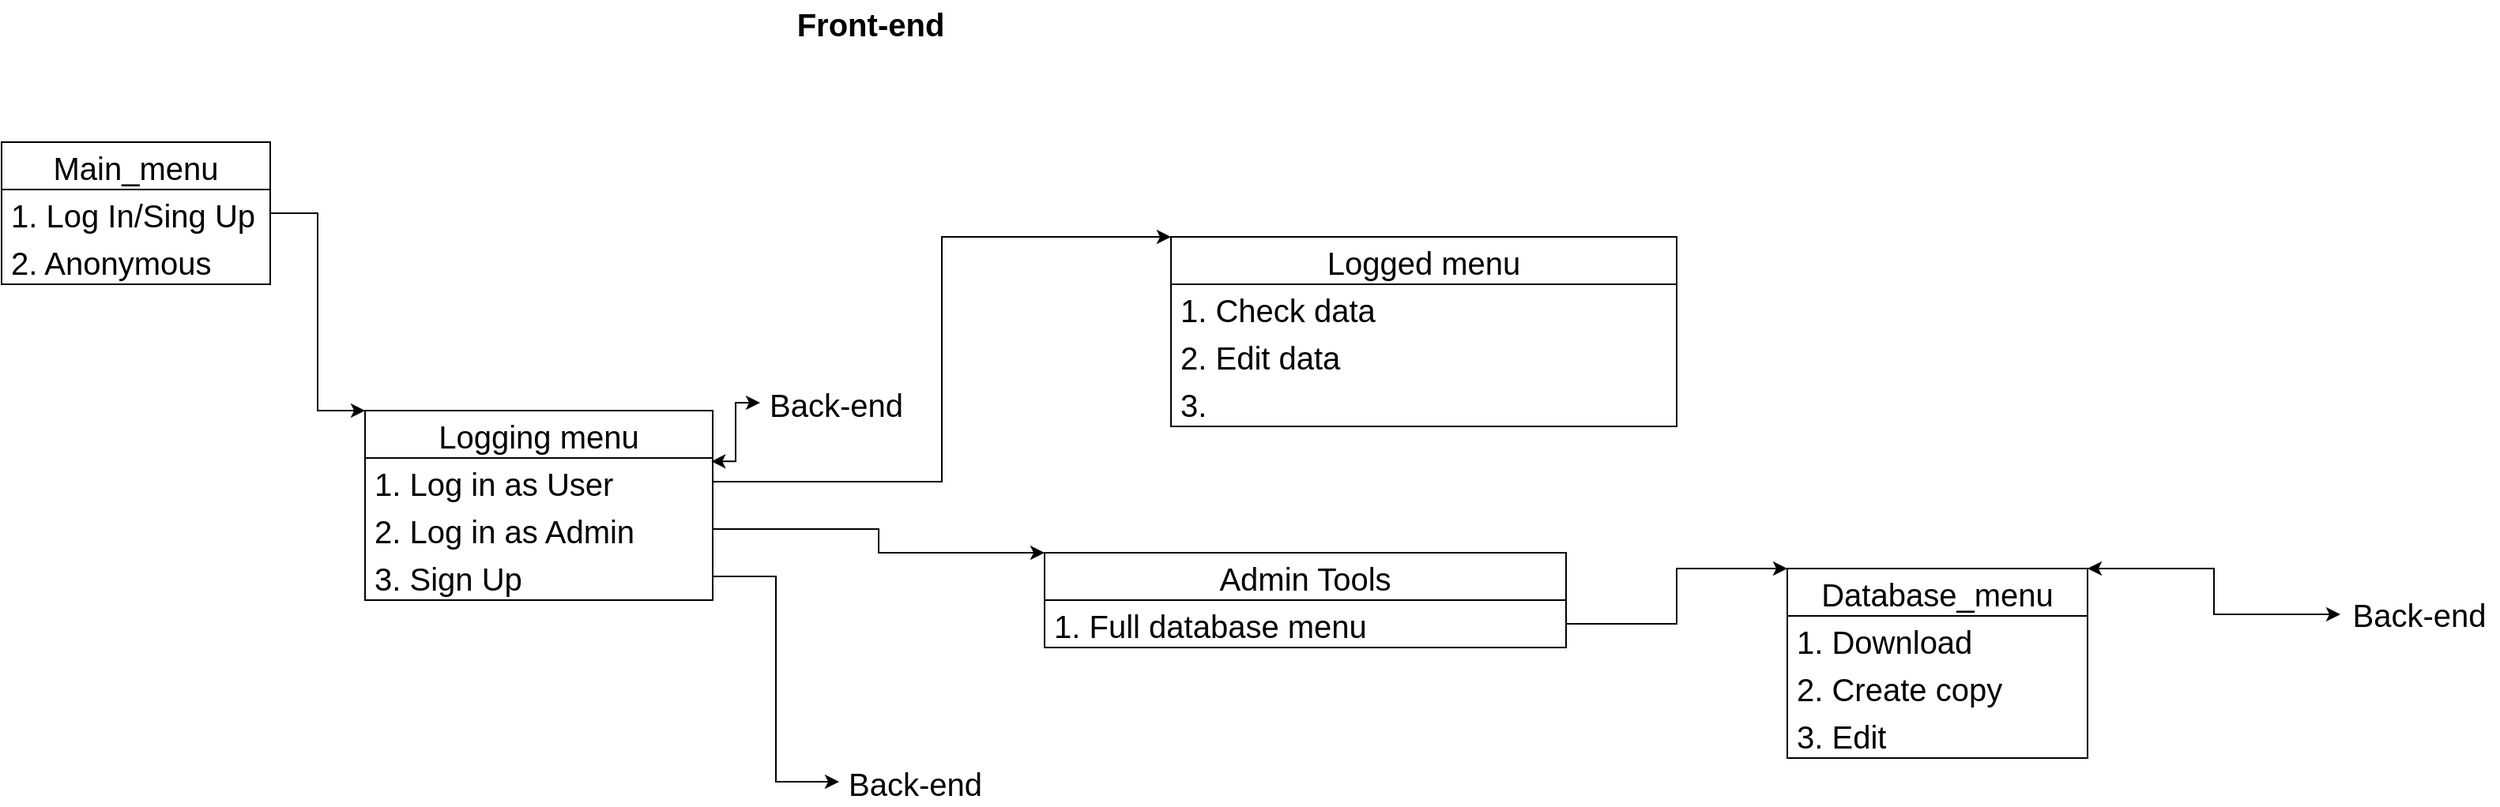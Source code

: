 <mxfile version="17.4.3" type="github">
  <diagram id="ZvQA713mFV4z2Iqp4Omd" name="Page-1">
    <mxGraphModel dx="1483" dy="766" grid="1" gridSize="10" guides="1" tooltips="1" connect="1" arrows="1" fold="1" page="1" pageScale="1" pageWidth="1169" pageHeight="827" math="0" shadow="0">
      <root>
        <mxCell id="0" />
        <mxCell id="1" parent="0" />
        <mxCell id="Gvp34IYaRxWbPyMomxuj-3" value="&lt;font style=&quot;font-size: 20px&quot;&gt;&lt;b&gt;Front-end&lt;/b&gt;&lt;/font&gt;" style="text;html=1;strokeColor=none;fillColor=none;align=center;verticalAlign=middle;whiteSpace=wrap;rounded=0;" vertex="1" parent="1">
          <mxGeometry x="520" y="10" width="100" height="30" as="geometry" />
        </mxCell>
        <mxCell id="Gvp34IYaRxWbPyMomxuj-4" value="Main_menu" style="swimlane;fontStyle=0;childLayout=stackLayout;horizontal=1;startSize=30;horizontalStack=0;resizeParent=1;resizeParentMax=0;resizeLast=0;collapsible=1;marginBottom=0;fontSize=20;" vertex="1" parent="1">
          <mxGeometry x="20" y="100" width="170" height="90" as="geometry" />
        </mxCell>
        <mxCell id="Gvp34IYaRxWbPyMomxuj-5" value="1. Log In/Sing Up" style="text;strokeColor=none;fillColor=none;align=left;verticalAlign=middle;spacingLeft=4;spacingRight=4;overflow=hidden;points=[[0,0.5],[1,0.5]];portConstraint=eastwest;rotatable=0;fontSize=20;" vertex="1" parent="Gvp34IYaRxWbPyMomxuj-4">
          <mxGeometry y="30" width="170" height="30" as="geometry" />
        </mxCell>
        <mxCell id="Gvp34IYaRxWbPyMomxuj-6" value="2. Anonymous" style="text;strokeColor=none;fillColor=none;align=left;verticalAlign=middle;spacingLeft=4;spacingRight=4;overflow=hidden;points=[[0,0.5],[1,0.5]];portConstraint=eastwest;rotatable=0;fontSize=20;" vertex="1" parent="Gvp34IYaRxWbPyMomxuj-4">
          <mxGeometry y="60" width="170" height="30" as="geometry" />
        </mxCell>
        <mxCell id="Gvp34IYaRxWbPyMomxuj-36" style="edgeStyle=elbowEdgeStyle;rounded=0;orthogonalLoop=1;jettySize=auto;html=1;exitX=1;exitY=0;exitDx=0;exitDy=0;fontSize=20;startArrow=classic;startFill=1;strokeColor=default;" edge="1" parent="1" source="Gvp34IYaRxWbPyMomxuj-8" target="Gvp34IYaRxWbPyMomxuj-31">
          <mxGeometry relative="1" as="geometry" />
        </mxCell>
        <mxCell id="Gvp34IYaRxWbPyMomxuj-8" value="Database_menu" style="swimlane;fontStyle=0;childLayout=stackLayout;horizontal=1;startSize=30;horizontalStack=0;resizeParent=1;resizeParentMax=0;resizeLast=0;collapsible=1;marginBottom=0;fontSize=20;" vertex="1" parent="1">
          <mxGeometry x="1150" y="370" width="190" height="120" as="geometry" />
        </mxCell>
        <mxCell id="Gvp34IYaRxWbPyMomxuj-9" value="1. Download" style="text;strokeColor=none;fillColor=none;align=left;verticalAlign=middle;spacingLeft=4;spacingRight=4;overflow=hidden;points=[[0,0.5],[1,0.5]];portConstraint=eastwest;rotatable=0;fontSize=20;" vertex="1" parent="Gvp34IYaRxWbPyMomxuj-8">
          <mxGeometry y="30" width="190" height="30" as="geometry" />
        </mxCell>
        <mxCell id="Gvp34IYaRxWbPyMomxuj-10" value="2. Create copy" style="text;strokeColor=none;fillColor=none;align=left;verticalAlign=middle;spacingLeft=4;spacingRight=4;overflow=hidden;points=[[0,0.5],[1,0.5]];portConstraint=eastwest;rotatable=0;fontSize=20;" vertex="1" parent="Gvp34IYaRxWbPyMomxuj-8">
          <mxGeometry y="60" width="190" height="30" as="geometry" />
        </mxCell>
        <mxCell id="Gvp34IYaRxWbPyMomxuj-11" value="3. Edit" style="text;strokeColor=none;fillColor=none;align=left;verticalAlign=middle;spacingLeft=4;spacingRight=4;overflow=hidden;points=[[0,0.5],[1,0.5]];portConstraint=eastwest;rotatable=0;fontSize=20;" vertex="1" parent="Gvp34IYaRxWbPyMomxuj-8">
          <mxGeometry y="90" width="190" height="30" as="geometry" />
        </mxCell>
        <mxCell id="Gvp34IYaRxWbPyMomxuj-12" value="Logging menu" style="swimlane;fontStyle=0;childLayout=stackLayout;horizontal=1;startSize=30;horizontalStack=0;resizeParent=1;resizeParentMax=0;resizeLast=0;collapsible=1;marginBottom=0;fontSize=20;" vertex="1" parent="1">
          <mxGeometry x="250" y="270" width="220" height="120" as="geometry" />
        </mxCell>
        <mxCell id="Gvp34IYaRxWbPyMomxuj-13" value="1. Log in as User" style="text;strokeColor=none;fillColor=none;align=left;verticalAlign=middle;spacingLeft=4;spacingRight=4;overflow=hidden;points=[[0,0.5],[1,0.5]];portConstraint=eastwest;rotatable=0;fontSize=20;" vertex="1" parent="Gvp34IYaRxWbPyMomxuj-12">
          <mxGeometry y="30" width="220" height="30" as="geometry" />
        </mxCell>
        <mxCell id="Gvp34IYaRxWbPyMomxuj-14" value="2. Log in as Admin" style="text;strokeColor=none;fillColor=none;align=left;verticalAlign=middle;spacingLeft=4;spacingRight=4;overflow=hidden;points=[[0,0.5],[1,0.5]];portConstraint=eastwest;rotatable=0;fontSize=20;" vertex="1" parent="Gvp34IYaRxWbPyMomxuj-12">
          <mxGeometry y="60" width="220" height="30" as="geometry" />
        </mxCell>
        <mxCell id="Gvp34IYaRxWbPyMomxuj-15" value="3. Sign Up" style="text;strokeColor=none;fillColor=none;align=left;verticalAlign=middle;spacingLeft=4;spacingRight=4;overflow=hidden;points=[[0,0.5],[1,0.5]];portConstraint=eastwest;rotatable=0;fontSize=20;" vertex="1" parent="Gvp34IYaRxWbPyMomxuj-12">
          <mxGeometry y="90" width="220" height="30" as="geometry" />
        </mxCell>
        <mxCell id="Gvp34IYaRxWbPyMomxuj-22" style="edgeStyle=elbowEdgeStyle;rounded=0;orthogonalLoop=1;jettySize=auto;html=1;exitX=1;exitY=0.5;exitDx=0;exitDy=0;entryX=0;entryY=0;entryDx=0;entryDy=0;fontSize=20;startArrow=none;startFill=0;strokeColor=default;" edge="1" parent="1" source="Gvp34IYaRxWbPyMomxuj-5" target="Gvp34IYaRxWbPyMomxuj-12">
          <mxGeometry relative="1" as="geometry" />
        </mxCell>
        <mxCell id="Gvp34IYaRxWbPyMomxuj-23" value="Admin Tools" style="swimlane;fontStyle=0;childLayout=stackLayout;horizontal=1;startSize=30;horizontalStack=0;resizeParent=1;resizeParentMax=0;resizeLast=0;collapsible=1;marginBottom=0;fontSize=20;" vertex="1" parent="1">
          <mxGeometry x="680" y="360" width="330" height="60" as="geometry" />
        </mxCell>
        <mxCell id="Gvp34IYaRxWbPyMomxuj-24" value="1. Full database menu " style="text;strokeColor=none;fillColor=none;align=left;verticalAlign=middle;spacingLeft=4;spacingRight=4;overflow=hidden;points=[[0,0.5],[1,0.5]];portConstraint=eastwest;rotatable=0;fontSize=20;" vertex="1" parent="Gvp34IYaRxWbPyMomxuj-23">
          <mxGeometry y="30" width="330" height="30" as="geometry" />
        </mxCell>
        <mxCell id="Gvp34IYaRxWbPyMomxuj-29" style="edgeStyle=elbowEdgeStyle;rounded=0;orthogonalLoop=1;jettySize=auto;html=1;exitX=1;exitY=0.5;exitDx=0;exitDy=0;entryX=0;entryY=0;entryDx=0;entryDy=0;fontSize=20;startArrow=none;startFill=0;strokeColor=default;" edge="1" parent="1" source="Gvp34IYaRxWbPyMomxuj-14" target="Gvp34IYaRxWbPyMomxuj-23">
          <mxGeometry relative="1" as="geometry" />
        </mxCell>
        <mxCell id="Gvp34IYaRxWbPyMomxuj-30" style="edgeStyle=elbowEdgeStyle;rounded=0;orthogonalLoop=1;jettySize=auto;html=1;exitX=1;exitY=0.5;exitDx=0;exitDy=0;entryX=0;entryY=0;entryDx=0;entryDy=0;fontSize=20;startArrow=none;startFill=0;strokeColor=default;" edge="1" parent="1" source="Gvp34IYaRxWbPyMomxuj-24" target="Gvp34IYaRxWbPyMomxuj-8">
          <mxGeometry relative="1" as="geometry" />
        </mxCell>
        <mxCell id="Gvp34IYaRxWbPyMomxuj-31" value="Back-end" style="text;html=1;strokeColor=none;fillColor=none;align=center;verticalAlign=middle;whiteSpace=wrap;rounded=0;fontSize=20;" vertex="1" parent="1">
          <mxGeometry x="1500" y="384" width="100" height="30" as="geometry" />
        </mxCell>
        <mxCell id="Gvp34IYaRxWbPyMomxuj-39" value="Back-end" style="text;strokeColor=none;fillColor=none;align=left;verticalAlign=middle;spacingLeft=4;spacingRight=4;overflow=hidden;points=[[0,0.5],[1,0.5]];portConstraint=eastwest;rotatable=0;sketch=0;fontSize=20;" vertex="1" parent="1">
          <mxGeometry x="550" y="490" width="100" height="30" as="geometry" />
        </mxCell>
        <mxCell id="Gvp34IYaRxWbPyMomxuj-40" style="edgeStyle=elbowEdgeStyle;rounded=0;orthogonalLoop=1;jettySize=auto;html=1;exitX=1;exitY=0.5;exitDx=0;exitDy=0;entryX=0;entryY=0.5;entryDx=0;entryDy=0;fontSize=20;startArrow=none;startFill=0;strokeColor=default;" edge="1" parent="1" source="Gvp34IYaRxWbPyMomxuj-15" target="Gvp34IYaRxWbPyMomxuj-39">
          <mxGeometry relative="1" as="geometry" />
        </mxCell>
        <mxCell id="Gvp34IYaRxWbPyMomxuj-41" value="Logged menu" style="swimlane;fontStyle=0;childLayout=stackLayout;horizontal=1;startSize=30;horizontalStack=0;resizeParent=1;resizeParentMax=0;resizeLast=0;collapsible=1;marginBottom=0;sketch=0;fontSize=20;" vertex="1" parent="1">
          <mxGeometry x="760" y="160" width="320" height="120" as="geometry" />
        </mxCell>
        <mxCell id="Gvp34IYaRxWbPyMomxuj-42" value="1. Check data" style="text;strokeColor=none;fillColor=none;align=left;verticalAlign=middle;spacingLeft=4;spacingRight=4;overflow=hidden;points=[[0,0.5],[1,0.5]];portConstraint=eastwest;rotatable=0;sketch=0;fontSize=20;" vertex="1" parent="Gvp34IYaRxWbPyMomxuj-41">
          <mxGeometry y="30" width="320" height="30" as="geometry" />
        </mxCell>
        <mxCell id="Gvp34IYaRxWbPyMomxuj-43" value="2. Edit data" style="text;strokeColor=none;fillColor=none;align=left;verticalAlign=middle;spacingLeft=4;spacingRight=4;overflow=hidden;points=[[0,0.5],[1,0.5]];portConstraint=eastwest;rotatable=0;sketch=0;fontSize=20;" vertex="1" parent="Gvp34IYaRxWbPyMomxuj-41">
          <mxGeometry y="60" width="320" height="30" as="geometry" />
        </mxCell>
        <mxCell id="Gvp34IYaRxWbPyMomxuj-51" value="3. " style="text;strokeColor=none;fillColor=none;align=left;verticalAlign=middle;spacingLeft=4;spacingRight=4;overflow=hidden;points=[[0,0.5],[1,0.5]];portConstraint=eastwest;rotatable=0;sketch=0;fontSize=20;" vertex="1" parent="Gvp34IYaRxWbPyMomxuj-41">
          <mxGeometry y="90" width="320" height="30" as="geometry" />
        </mxCell>
        <mxCell id="Gvp34IYaRxWbPyMomxuj-45" style="edgeStyle=elbowEdgeStyle;rounded=0;orthogonalLoop=1;jettySize=auto;html=1;exitX=1;exitY=0.5;exitDx=0;exitDy=0;entryX=0;entryY=0;entryDx=0;entryDy=0;fontSize=20;startArrow=none;startFill=0;strokeColor=default;" edge="1" parent="1" source="Gvp34IYaRxWbPyMomxuj-13" target="Gvp34IYaRxWbPyMomxuj-41">
          <mxGeometry relative="1" as="geometry" />
        </mxCell>
        <mxCell id="Gvp34IYaRxWbPyMomxuj-48" style="edgeStyle=elbowEdgeStyle;rounded=0;orthogonalLoop=1;jettySize=auto;html=1;exitX=0;exitY=0.5;exitDx=0;exitDy=0;entryX=0.996;entryY=0.072;entryDx=0;entryDy=0;entryPerimeter=0;fontSize=20;startArrow=classic;startFill=1;strokeColor=default;" edge="1" parent="1" source="Gvp34IYaRxWbPyMomxuj-46" target="Gvp34IYaRxWbPyMomxuj-13">
          <mxGeometry relative="1" as="geometry" />
        </mxCell>
        <mxCell id="Gvp34IYaRxWbPyMomxuj-46" value="Back-end" style="text;strokeColor=none;fillColor=none;align=left;verticalAlign=middle;spacingLeft=4;spacingRight=4;overflow=hidden;points=[[0,0.5],[1,0.5]];portConstraint=eastwest;rotatable=0;sketch=0;fontSize=20;" vertex="1" parent="1">
          <mxGeometry x="500" y="250" width="100" height="30" as="geometry" />
        </mxCell>
      </root>
    </mxGraphModel>
  </diagram>
</mxfile>
